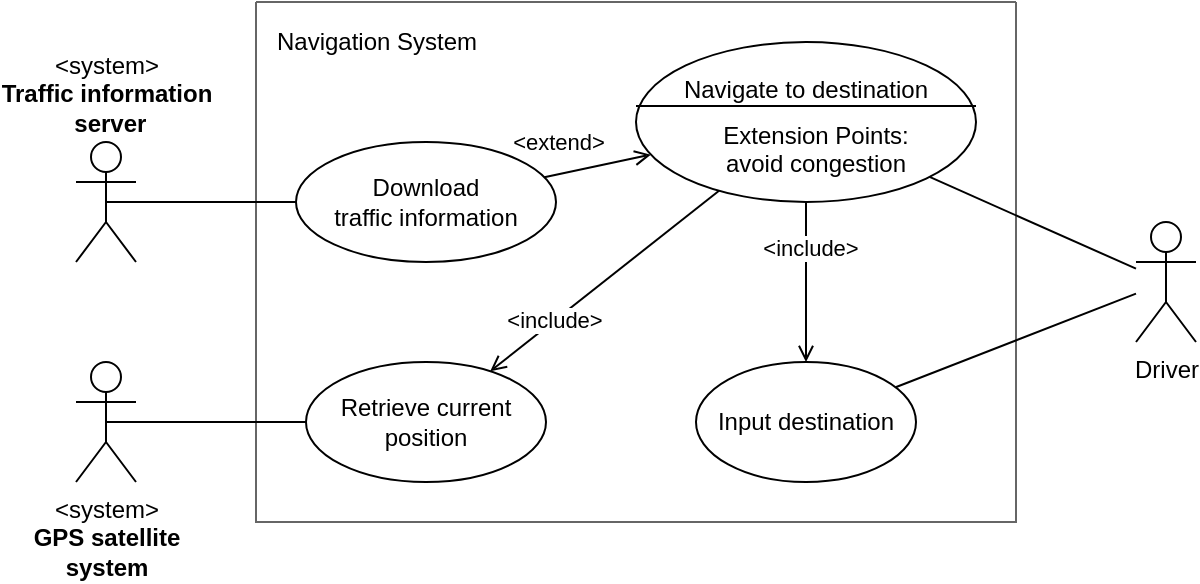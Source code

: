 <mxfile version="16.5.6" type="device"><diagram id="L-XJfkBgwogkJgKwX63Y" name="Page-1"><mxGraphModel dx="858" dy="2330" grid="1" gridSize="10" guides="1" tooltips="1" connect="1" arrows="1" fold="1" page="1" pageScale="1" pageWidth="850" pageHeight="1100" math="0" shadow="0"><root><mxCell id="0"/><mxCell id="1" parent="0"/><mxCell id="Oh8SCuPSAN3-SimTa_6y-2" value="" style="swimlane;startSize=0;fillColor=#f5f5f5;strokeColor=#666666;fontColor=#333333;swimlaneFillColor=none;" parent="1" vertex="1"><mxGeometry x="160" y="-800" width="380" height="260" as="geometry"/></mxCell><mxCell id="Oh8SCuPSAN3-SimTa_6y-3" value="Navigation System" style="text;html=1;align=center;verticalAlign=middle;resizable=0;points=[];autosize=1;strokeColor=none;fillColor=none;" parent="Oh8SCuPSAN3-SimTa_6y-2" vertex="1"><mxGeometry y="10" width="120" height="20" as="geometry"/></mxCell><mxCell id="Oh8SCuPSAN3-SimTa_6y-14" value="" style="group" parent="Oh8SCuPSAN3-SimTa_6y-2" vertex="1" connectable="0"><mxGeometry x="190" y="20" width="170" height="80" as="geometry"/></mxCell><mxCell id="Oh8SCuPSAN3-SimTa_6y-9" value="" style="ellipse;whiteSpace=wrap;html=1;" parent="Oh8SCuPSAN3-SimTa_6y-14" vertex="1"><mxGeometry width="170" height="80" as="geometry"/></mxCell><mxCell id="Oh8SCuPSAN3-SimTa_6y-12" value="Navigate to destination" style="text;align=center;fontStyle=0;verticalAlign=middle;spacingLeft=3;spacingRight=3;strokeColor=none;rotatable=0;points=[[0,0.5],[1,0.5]];portConstraint=eastwest;" parent="Oh8SCuPSAN3-SimTa_6y-14" vertex="1"><mxGeometry x="45" y="10" width="80" height="26" as="geometry"/></mxCell><mxCell id="Oh8SCuPSAN3-SimTa_6y-10" value="" style="line;strokeWidth=1;fillColor=none;align=left;verticalAlign=middle;spacingTop=-1;spacingLeft=3;spacingRight=3;rotatable=0;labelPosition=right;points=[];portConstraint=eastwest;" parent="Oh8SCuPSAN3-SimTa_6y-14" vertex="1"><mxGeometry y="28" width="170" height="8" as="geometry"/></mxCell><mxCell id="Oh8SCuPSAN3-SimTa_6y-13" value="Extension Points:&#10;avoid congestion" style="text;align=center;fontStyle=0;verticalAlign=middle;spacingLeft=3;spacingRight=3;strokeColor=none;rotatable=0;points=[[0,0.5],[1,0.5]];portConstraint=eastwest;" parent="Oh8SCuPSAN3-SimTa_6y-14" vertex="1"><mxGeometry x="50" y="40" width="80" height="26" as="geometry"/></mxCell><mxCell id="Oh8SCuPSAN3-SimTa_6y-21" style="edgeStyle=none;rounded=0;orthogonalLoop=1;jettySize=auto;html=1;endArrow=open;endFill=0;" parent="Oh8SCuPSAN3-SimTa_6y-2" source="Oh8SCuPSAN3-SimTa_6y-6" target="Oh8SCuPSAN3-SimTa_6y-9" edge="1"><mxGeometry relative="1" as="geometry"/></mxCell><mxCell id="Oh8SCuPSAN3-SimTa_6y-22" value="&amp;lt;extend&amp;gt;" style="edgeLabel;html=1;align=center;verticalAlign=middle;resizable=0;points=[];" parent="Oh8SCuPSAN3-SimTa_6y-21" vertex="1" connectable="0"><mxGeometry x="0.23" y="-2" relative="1" as="geometry"><mxPoint x="-27" y="-13" as="offset"/></mxGeometry></mxCell><mxCell id="Oh8SCuPSAN3-SimTa_6y-6" value="Download&lt;br&gt;traffic information" style="ellipse;whiteSpace=wrap;html=1;" parent="Oh8SCuPSAN3-SimTa_6y-2" vertex="1"><mxGeometry x="20" y="70" width="130" height="60" as="geometry"/></mxCell><mxCell id="Oh8SCuPSAN3-SimTa_6y-7" value="Retrieve current&lt;br&gt;position" style="ellipse;whiteSpace=wrap;html=1;" parent="Oh8SCuPSAN3-SimTa_6y-2" vertex="1"><mxGeometry x="25" y="180" width="120" height="60" as="geometry"/></mxCell><mxCell id="Oh8SCuPSAN3-SimTa_6y-8" value="Input destination" style="ellipse;whiteSpace=wrap;html=1;" parent="Oh8SCuPSAN3-SimTa_6y-2" vertex="1"><mxGeometry x="220" y="180" width="110" height="60" as="geometry"/></mxCell><mxCell id="Oh8SCuPSAN3-SimTa_6y-23" style="edgeStyle=none;rounded=0;orthogonalLoop=1;jettySize=auto;html=1;endArrow=open;endFill=0;" parent="Oh8SCuPSAN3-SimTa_6y-2" source="Oh8SCuPSAN3-SimTa_6y-9" target="Oh8SCuPSAN3-SimTa_6y-7" edge="1"><mxGeometry relative="1" as="geometry"/></mxCell><mxCell id="Oh8SCuPSAN3-SimTa_6y-24" value="&amp;lt;include&amp;gt;" style="edgeLabel;html=1;align=center;verticalAlign=middle;resizable=0;points=[];" parent="Oh8SCuPSAN3-SimTa_6y-23" vertex="1" connectable="0"><mxGeometry x="0.438" y="-1" relative="1" as="geometry"><mxPoint as="offset"/></mxGeometry></mxCell><mxCell id="Oh8SCuPSAN3-SimTa_6y-25" style="edgeStyle=none;rounded=0;orthogonalLoop=1;jettySize=auto;html=1;endArrow=open;endFill=0;" parent="Oh8SCuPSAN3-SimTa_6y-2" source="Oh8SCuPSAN3-SimTa_6y-9" target="Oh8SCuPSAN3-SimTa_6y-8" edge="1"><mxGeometry relative="1" as="geometry"/></mxCell><mxCell id="Oh8SCuPSAN3-SimTa_6y-26" value="&amp;lt;include&amp;gt;" style="edgeLabel;html=1;align=center;verticalAlign=middle;resizable=0;points=[];" parent="Oh8SCuPSAN3-SimTa_6y-25" vertex="1" connectable="0"><mxGeometry x="-0.429" y="2" relative="1" as="geometry"><mxPoint as="offset"/></mxGeometry></mxCell><mxCell id="Oh8SCuPSAN3-SimTa_6y-18" style="edgeStyle=none;rounded=0;orthogonalLoop=1;jettySize=auto;html=1;endArrow=none;endFill=0;exitX=0.5;exitY=0.5;exitDx=0;exitDy=0;exitPerimeter=0;" parent="1" source="IQrfJECHWNvCpM-zq6hS-1" target="Oh8SCuPSAN3-SimTa_6y-6" edge="1"><mxGeometry relative="1" as="geometry"><mxPoint x="150" y="-700" as="sourcePoint"/></mxGeometry></mxCell><mxCell id="Oh8SCuPSAN3-SimTa_6y-19" style="edgeStyle=none;rounded=0;orthogonalLoop=1;jettySize=auto;html=1;endArrow=none;endFill=0;exitX=0.5;exitY=0.5;exitDx=0;exitDy=0;exitPerimeter=0;" parent="1" source="IQrfJECHWNvCpM-zq6hS-2" target="Oh8SCuPSAN3-SimTa_6y-7" edge="1"><mxGeometry relative="1" as="geometry"><mxPoint x="150" y="-590" as="sourcePoint"/></mxGeometry></mxCell><mxCell id="Oh8SCuPSAN3-SimTa_6y-16" style="rounded=0;orthogonalLoop=1;jettySize=auto;html=1;endArrow=none;endFill=0;" parent="1" source="Oh8SCuPSAN3-SimTa_6y-15" target="Oh8SCuPSAN3-SimTa_6y-9" edge="1"><mxGeometry relative="1" as="geometry"/></mxCell><mxCell id="Oh8SCuPSAN3-SimTa_6y-15" value="Driver" style="shape=umlActor;verticalLabelPosition=bottom;verticalAlign=top;html=1;" parent="1" vertex="1"><mxGeometry x="600" y="-690" width="30" height="60" as="geometry"/></mxCell><mxCell id="Oh8SCuPSAN3-SimTa_6y-17" style="edgeStyle=none;rounded=0;orthogonalLoop=1;jettySize=auto;html=1;endArrow=none;endFill=0;" parent="1" source="Oh8SCuPSAN3-SimTa_6y-8" target="Oh8SCuPSAN3-SimTa_6y-15" edge="1"><mxGeometry relative="1" as="geometry"/></mxCell><mxCell id="IQrfJECHWNvCpM-zq6hS-1" value="&amp;lt;system&amp;gt;&lt;br&gt;&lt;b&gt;Traffic information&lt;br&gt;&amp;nbsp;server&lt;/b&gt;" style="shape=umlActor;verticalLabelPosition=top;verticalAlign=bottom;html=1;outlineConnect=0;strokeColor=#000000;fillColor=#FFFFFF;labelPosition=center;align=center;" vertex="1" parent="1"><mxGeometry x="70" y="-730" width="30" height="60" as="geometry"/></mxCell><mxCell id="IQrfJECHWNvCpM-zq6hS-2" value="&amp;lt;system&amp;gt;&lt;br&gt;&lt;b&gt;GPS satellite&lt;br&gt;system&lt;br&gt;&lt;/b&gt;" style="shape=umlActor;verticalLabelPosition=bottom;verticalAlign=top;html=1;outlineConnect=0;strokeColor=#000000;fillColor=#FFFFFF;" vertex="1" parent="1"><mxGeometry x="70" y="-620" width="30" height="60" as="geometry"/></mxCell></root></mxGraphModel></diagram></mxfile>
